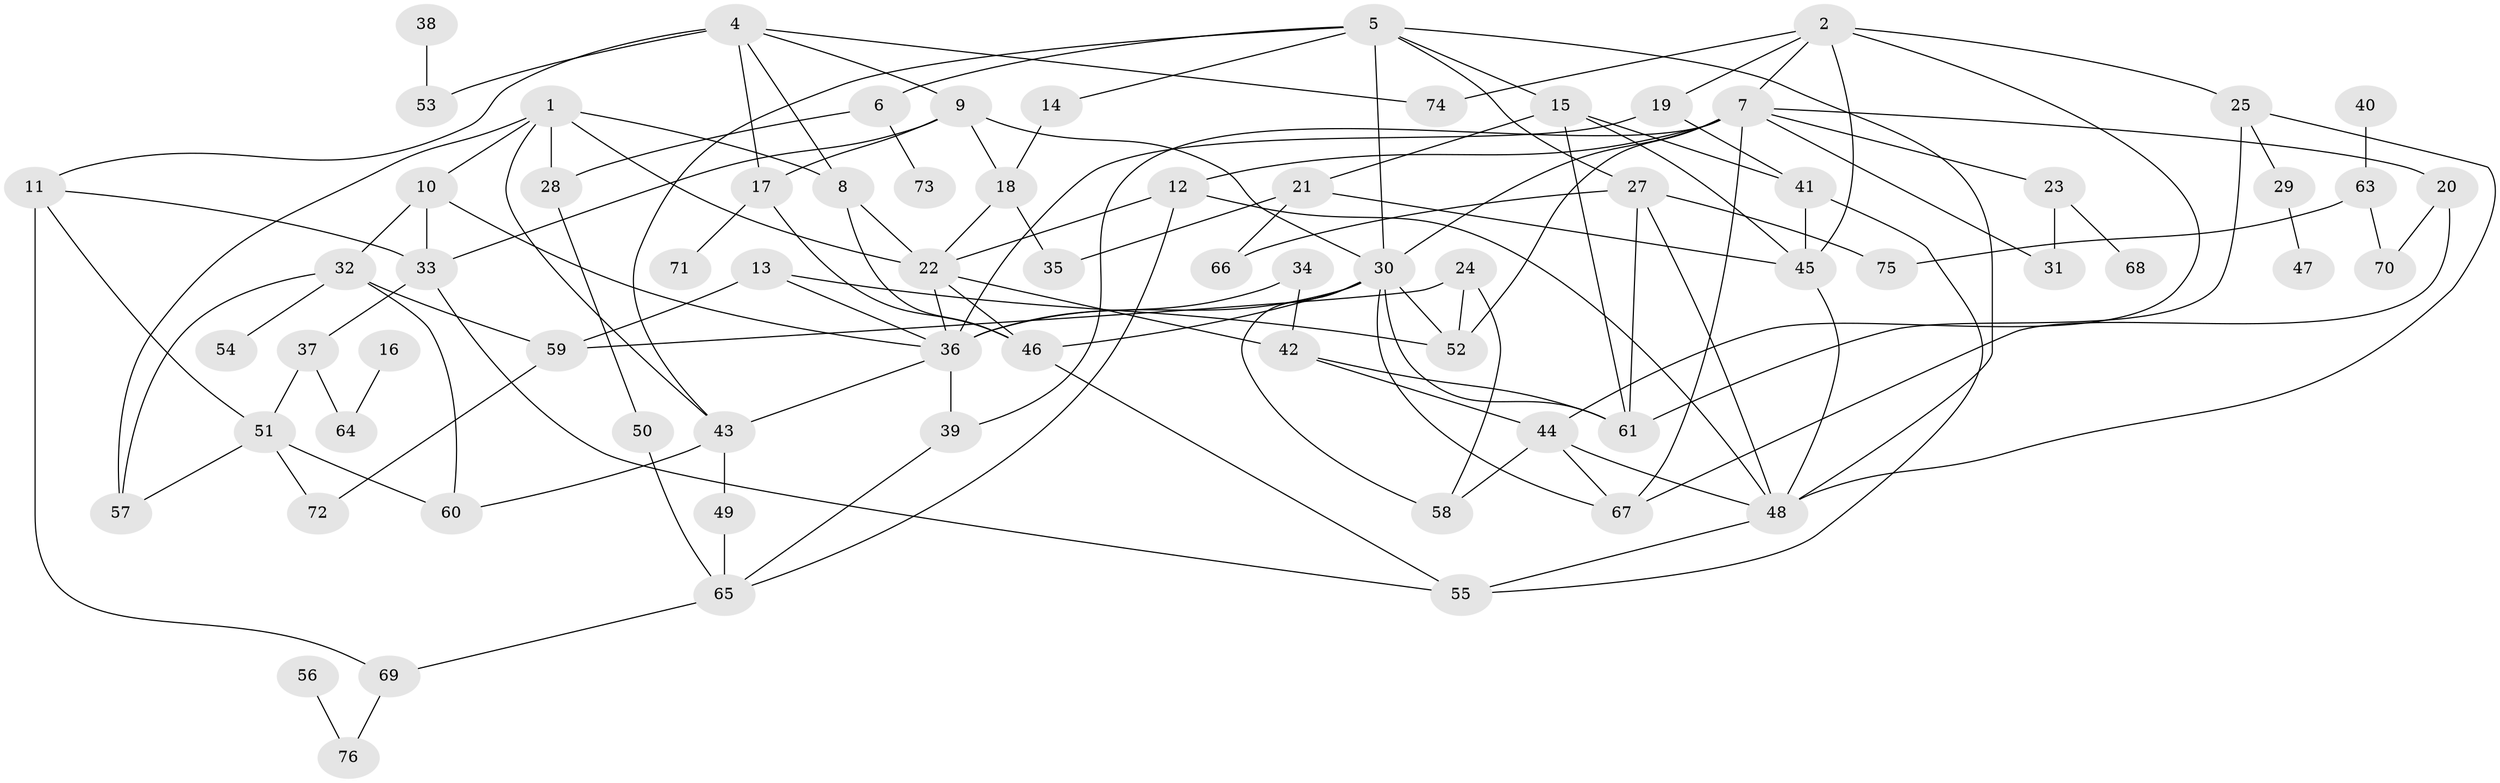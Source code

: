 // original degree distribution, {3: 0.21428571428571427, 4: 0.15079365079365079, 1: 0.19047619047619047, 6: 0.015873015873015872, 5: 0.15873015873015872, 2: 0.23809523809523808, 0: 0.015873015873015872, 7: 0.007936507936507936, 8: 0.007936507936507936}
// Generated by graph-tools (version 1.1) at 2025/48/03/04/25 22:48:10]
// undirected, 73 vertices, 131 edges
graph export_dot {
  node [color=gray90,style=filled];
  1;
  2;
  4;
  5;
  6;
  7;
  8;
  9;
  10;
  11;
  12;
  13;
  14;
  15;
  16;
  17;
  18;
  19;
  20;
  21;
  22;
  23;
  24;
  25;
  27;
  28;
  29;
  30;
  31;
  32;
  33;
  34;
  35;
  36;
  37;
  38;
  39;
  40;
  41;
  42;
  43;
  44;
  45;
  46;
  47;
  48;
  49;
  50;
  51;
  52;
  53;
  54;
  55;
  56;
  57;
  58;
  59;
  60;
  61;
  63;
  64;
  65;
  66;
  67;
  68;
  69;
  70;
  71;
  72;
  73;
  74;
  75;
  76;
  1 -- 8 [weight=1.0];
  1 -- 10 [weight=1.0];
  1 -- 22 [weight=1.0];
  1 -- 28 [weight=1.0];
  1 -- 43 [weight=1.0];
  1 -- 57 [weight=1.0];
  2 -- 7 [weight=1.0];
  2 -- 19 [weight=2.0];
  2 -- 25 [weight=2.0];
  2 -- 44 [weight=1.0];
  2 -- 45 [weight=1.0];
  2 -- 74 [weight=1.0];
  4 -- 8 [weight=1.0];
  4 -- 9 [weight=1.0];
  4 -- 11 [weight=1.0];
  4 -- 17 [weight=1.0];
  4 -- 53 [weight=1.0];
  4 -- 74 [weight=1.0];
  5 -- 6 [weight=1.0];
  5 -- 14 [weight=1.0];
  5 -- 15 [weight=1.0];
  5 -- 27 [weight=1.0];
  5 -- 30 [weight=1.0];
  5 -- 43 [weight=1.0];
  5 -- 48 [weight=1.0];
  6 -- 28 [weight=1.0];
  6 -- 73 [weight=1.0];
  7 -- 12 [weight=1.0];
  7 -- 20 [weight=1.0];
  7 -- 23 [weight=1.0];
  7 -- 30 [weight=1.0];
  7 -- 31 [weight=1.0];
  7 -- 39 [weight=1.0];
  7 -- 52 [weight=3.0];
  7 -- 67 [weight=1.0];
  8 -- 22 [weight=1.0];
  8 -- 46 [weight=1.0];
  9 -- 17 [weight=1.0];
  9 -- 18 [weight=1.0];
  9 -- 30 [weight=1.0];
  9 -- 33 [weight=1.0];
  10 -- 32 [weight=1.0];
  10 -- 33 [weight=1.0];
  10 -- 36 [weight=1.0];
  11 -- 33 [weight=1.0];
  11 -- 51 [weight=1.0];
  11 -- 69 [weight=1.0];
  12 -- 22 [weight=1.0];
  12 -- 48 [weight=1.0];
  12 -- 65 [weight=1.0];
  13 -- 36 [weight=1.0];
  13 -- 52 [weight=1.0];
  13 -- 59 [weight=1.0];
  14 -- 18 [weight=1.0];
  15 -- 21 [weight=1.0];
  15 -- 41 [weight=1.0];
  15 -- 45 [weight=1.0];
  15 -- 61 [weight=1.0];
  16 -- 64 [weight=1.0];
  17 -- 46 [weight=1.0];
  17 -- 71 [weight=1.0];
  18 -- 22 [weight=1.0];
  18 -- 35 [weight=1.0];
  19 -- 36 [weight=1.0];
  19 -- 41 [weight=1.0];
  20 -- 67 [weight=1.0];
  20 -- 70 [weight=1.0];
  21 -- 35 [weight=2.0];
  21 -- 45 [weight=1.0];
  21 -- 66 [weight=1.0];
  22 -- 36 [weight=1.0];
  22 -- 42 [weight=1.0];
  22 -- 46 [weight=1.0];
  23 -- 31 [weight=1.0];
  23 -- 68 [weight=1.0];
  24 -- 52 [weight=1.0];
  24 -- 58 [weight=1.0];
  24 -- 59 [weight=1.0];
  25 -- 29 [weight=1.0];
  25 -- 48 [weight=1.0];
  25 -- 61 [weight=1.0];
  27 -- 48 [weight=1.0];
  27 -- 61 [weight=1.0];
  27 -- 66 [weight=1.0];
  27 -- 75 [weight=1.0];
  28 -- 50 [weight=1.0];
  29 -- 47 [weight=1.0];
  30 -- 36 [weight=1.0];
  30 -- 46 [weight=1.0];
  30 -- 52 [weight=2.0];
  30 -- 58 [weight=1.0];
  30 -- 61 [weight=1.0];
  30 -- 67 [weight=1.0];
  32 -- 54 [weight=1.0];
  32 -- 57 [weight=1.0];
  32 -- 59 [weight=1.0];
  32 -- 60 [weight=1.0];
  33 -- 37 [weight=1.0];
  33 -- 55 [weight=1.0];
  34 -- 36 [weight=3.0];
  34 -- 42 [weight=1.0];
  36 -- 39 [weight=1.0];
  36 -- 43 [weight=1.0];
  37 -- 51 [weight=1.0];
  37 -- 64 [weight=1.0];
  38 -- 53 [weight=1.0];
  39 -- 65 [weight=1.0];
  40 -- 63 [weight=1.0];
  41 -- 45 [weight=1.0];
  41 -- 55 [weight=1.0];
  42 -- 44 [weight=1.0];
  42 -- 61 [weight=1.0];
  43 -- 49 [weight=1.0];
  43 -- 60 [weight=1.0];
  44 -- 48 [weight=1.0];
  44 -- 58 [weight=1.0];
  44 -- 67 [weight=1.0];
  45 -- 48 [weight=1.0];
  46 -- 55 [weight=1.0];
  48 -- 55 [weight=1.0];
  49 -- 65 [weight=1.0];
  50 -- 65 [weight=1.0];
  51 -- 57 [weight=1.0];
  51 -- 60 [weight=1.0];
  51 -- 72 [weight=1.0];
  56 -- 76 [weight=1.0];
  59 -- 72 [weight=1.0];
  63 -- 70 [weight=1.0];
  63 -- 75 [weight=1.0];
  65 -- 69 [weight=1.0];
  69 -- 76 [weight=1.0];
}
